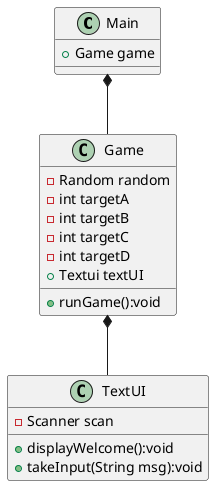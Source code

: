@startuml
'https://plantuml.com/class-diagram

class Main
class Game
class TextUI

Main *-- Game
Game *-- TextUI

Main : + Game game


Game : - Random random
Game : - int targetA
Game : - int targetB
Game : - int targetC
Game : - int targetD
Game : + Textui textUI
Game : + runGame():void

TextUI : - Scanner scan
TextUI : + displayWelcome():void
TextUI : + takeInput(String msg):void





@enduml